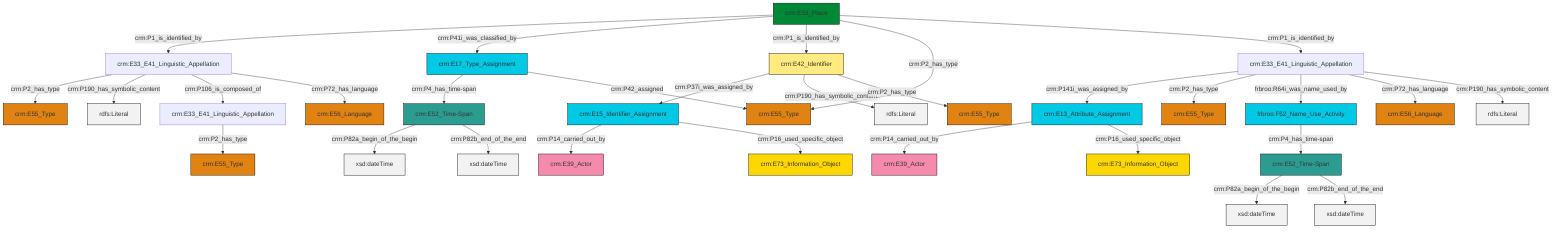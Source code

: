 graph TD
classDef Literal fill:#f2f2f2,stroke:#000000;
classDef CRM_Entity fill:#FFFFFF,stroke:#000000;
classDef Temporal_Entity fill:#00C9E6, stroke:#000000;
classDef Type fill:#E18312, stroke:#000000;
classDef Time-Span fill:#2C9C91, stroke:#000000;
classDef Appellation fill:#FFEB7F, stroke:#000000;
classDef Place fill:#008836, stroke:#000000;
classDef Persistent_Item fill:#B266B2, stroke:#000000;
classDef Conceptual_Object fill:#FFD700, stroke:#000000;
classDef Physical_Thing fill:#D2B48C, stroke:#000000;
classDef Actor fill:#f58aad, stroke:#000000;
classDef PC_Classes fill:#4ce600, stroke:#000000;
classDef Multi fill:#cccccc,stroke:#000000;

2["crm:E33_E41_Linguistic_Appellation"]:::Default -->|crm:P2_has_type| 3["crm:E55_Type"]:::Type
4["crm:E33_E41_Linguistic_Appellation"]:::Default -->|crm:P2_has_type| 5["crm:E55_Type"]:::Type
8["crm:E53_Place"]:::Place -->|crm:P1_is_identified_by| 2["crm:E33_E41_Linguistic_Appellation"]:::Default
16["crm:E52_Time-Span"]:::Time-Span -->|crm:P82a_begin_of_the_begin| 17[xsd:dateTime]:::Literal
8["crm:E53_Place"]:::Place -->|crm:P41i_was_classified_by| 9["crm:E17_Type_Assignment"]:::Temporal_Entity
18["crm:E33_E41_Linguistic_Appellation"]:::Default -->|crm:P141i_was_assigned_by| 0["crm:E13_Attribute_Assignment"]:::Temporal_Entity
18["crm:E33_E41_Linguistic_Appellation"]:::Default -->|crm:P2_has_type| 19["crm:E55_Type"]:::Type
0["crm:E13_Attribute_Assignment"]:::Temporal_Entity -->|crm:P14_carried_out_by| 20["crm:E39_Actor"]:::Actor
18["crm:E33_E41_Linguistic_Appellation"]:::Default -->|frbroo:R64i_was_name_used_by| 21["frbroo:F52_Name_Use_Activity"]:::Temporal_Entity
8["crm:E53_Place"]:::Place -->|crm:P1_is_identified_by| 24["crm:E42_Identifier"]:::Appellation
9["crm:E17_Type_Assignment"]:::Temporal_Entity -->|crm:P4_has_time-span| 25["crm:E52_Time-Span"]:::Time-Span
18["crm:E33_E41_Linguistic_Appellation"]:::Default -->|crm:P72_has_language| 26["crm:E56_Language"]:::Type
25["crm:E52_Time-Span"]:::Time-Span -->|crm:P82a_begin_of_the_begin| 27[xsd:dateTime]:::Literal
8["crm:E53_Place"]:::Place -->|crm:P2_has_type| 28["crm:E55_Type"]:::Type
2["crm:E33_E41_Linguistic_Appellation"]:::Default -->|crm:P190_has_symbolic_content| 30[rdfs:Literal]:::Literal
24["crm:E42_Identifier"]:::Appellation -->|crm:P37i_was_assigned_by| 32["crm:E15_Identifier_Assignment"]:::Temporal_Entity
18["crm:E33_E41_Linguistic_Appellation"]:::Default -->|crm:P190_has_symbolic_content| 33[rdfs:Literal]:::Literal
2["crm:E33_E41_Linguistic_Appellation"]:::Default -->|crm:P106_is_composed_of| 4["crm:E33_E41_Linguistic_Appellation"]:::Default
24["crm:E42_Identifier"]:::Appellation -->|crm:P190_has_symbolic_content| 34[rdfs:Literal]:::Literal
16["crm:E52_Time-Span"]:::Time-Span -->|crm:P82b_end_of_the_end| 36[xsd:dateTime]:::Literal
24["crm:E42_Identifier"]:::Appellation -->|crm:P2_has_type| 12["crm:E55_Type"]:::Type
9["crm:E17_Type_Assignment"]:::Temporal_Entity -->|crm:P42_assigned| 28["crm:E55_Type"]:::Type
8["crm:E53_Place"]:::Place -->|crm:P1_is_identified_by| 18["crm:E33_E41_Linguistic_Appellation"]:::Default
2["crm:E33_E41_Linguistic_Appellation"]:::Default -->|crm:P72_has_language| 39["crm:E56_Language"]:::Type
21["frbroo:F52_Name_Use_Activity"]:::Temporal_Entity -->|crm:P4_has_time-span| 16["crm:E52_Time-Span"]:::Time-Span
0["crm:E13_Attribute_Assignment"]:::Temporal_Entity -->|crm:P16_used_specific_object| 45["crm:E73_Information_Object"]:::Conceptual_Object
32["crm:E15_Identifier_Assignment"]:::Temporal_Entity -->|crm:P14_carried_out_by| 22["crm:E39_Actor"]:::Actor
32["crm:E15_Identifier_Assignment"]:::Temporal_Entity -->|crm:P16_used_specific_object| 14["crm:E73_Information_Object"]:::Conceptual_Object
25["crm:E52_Time-Span"]:::Time-Span -->|crm:P82b_end_of_the_end| 52[xsd:dateTime]:::Literal